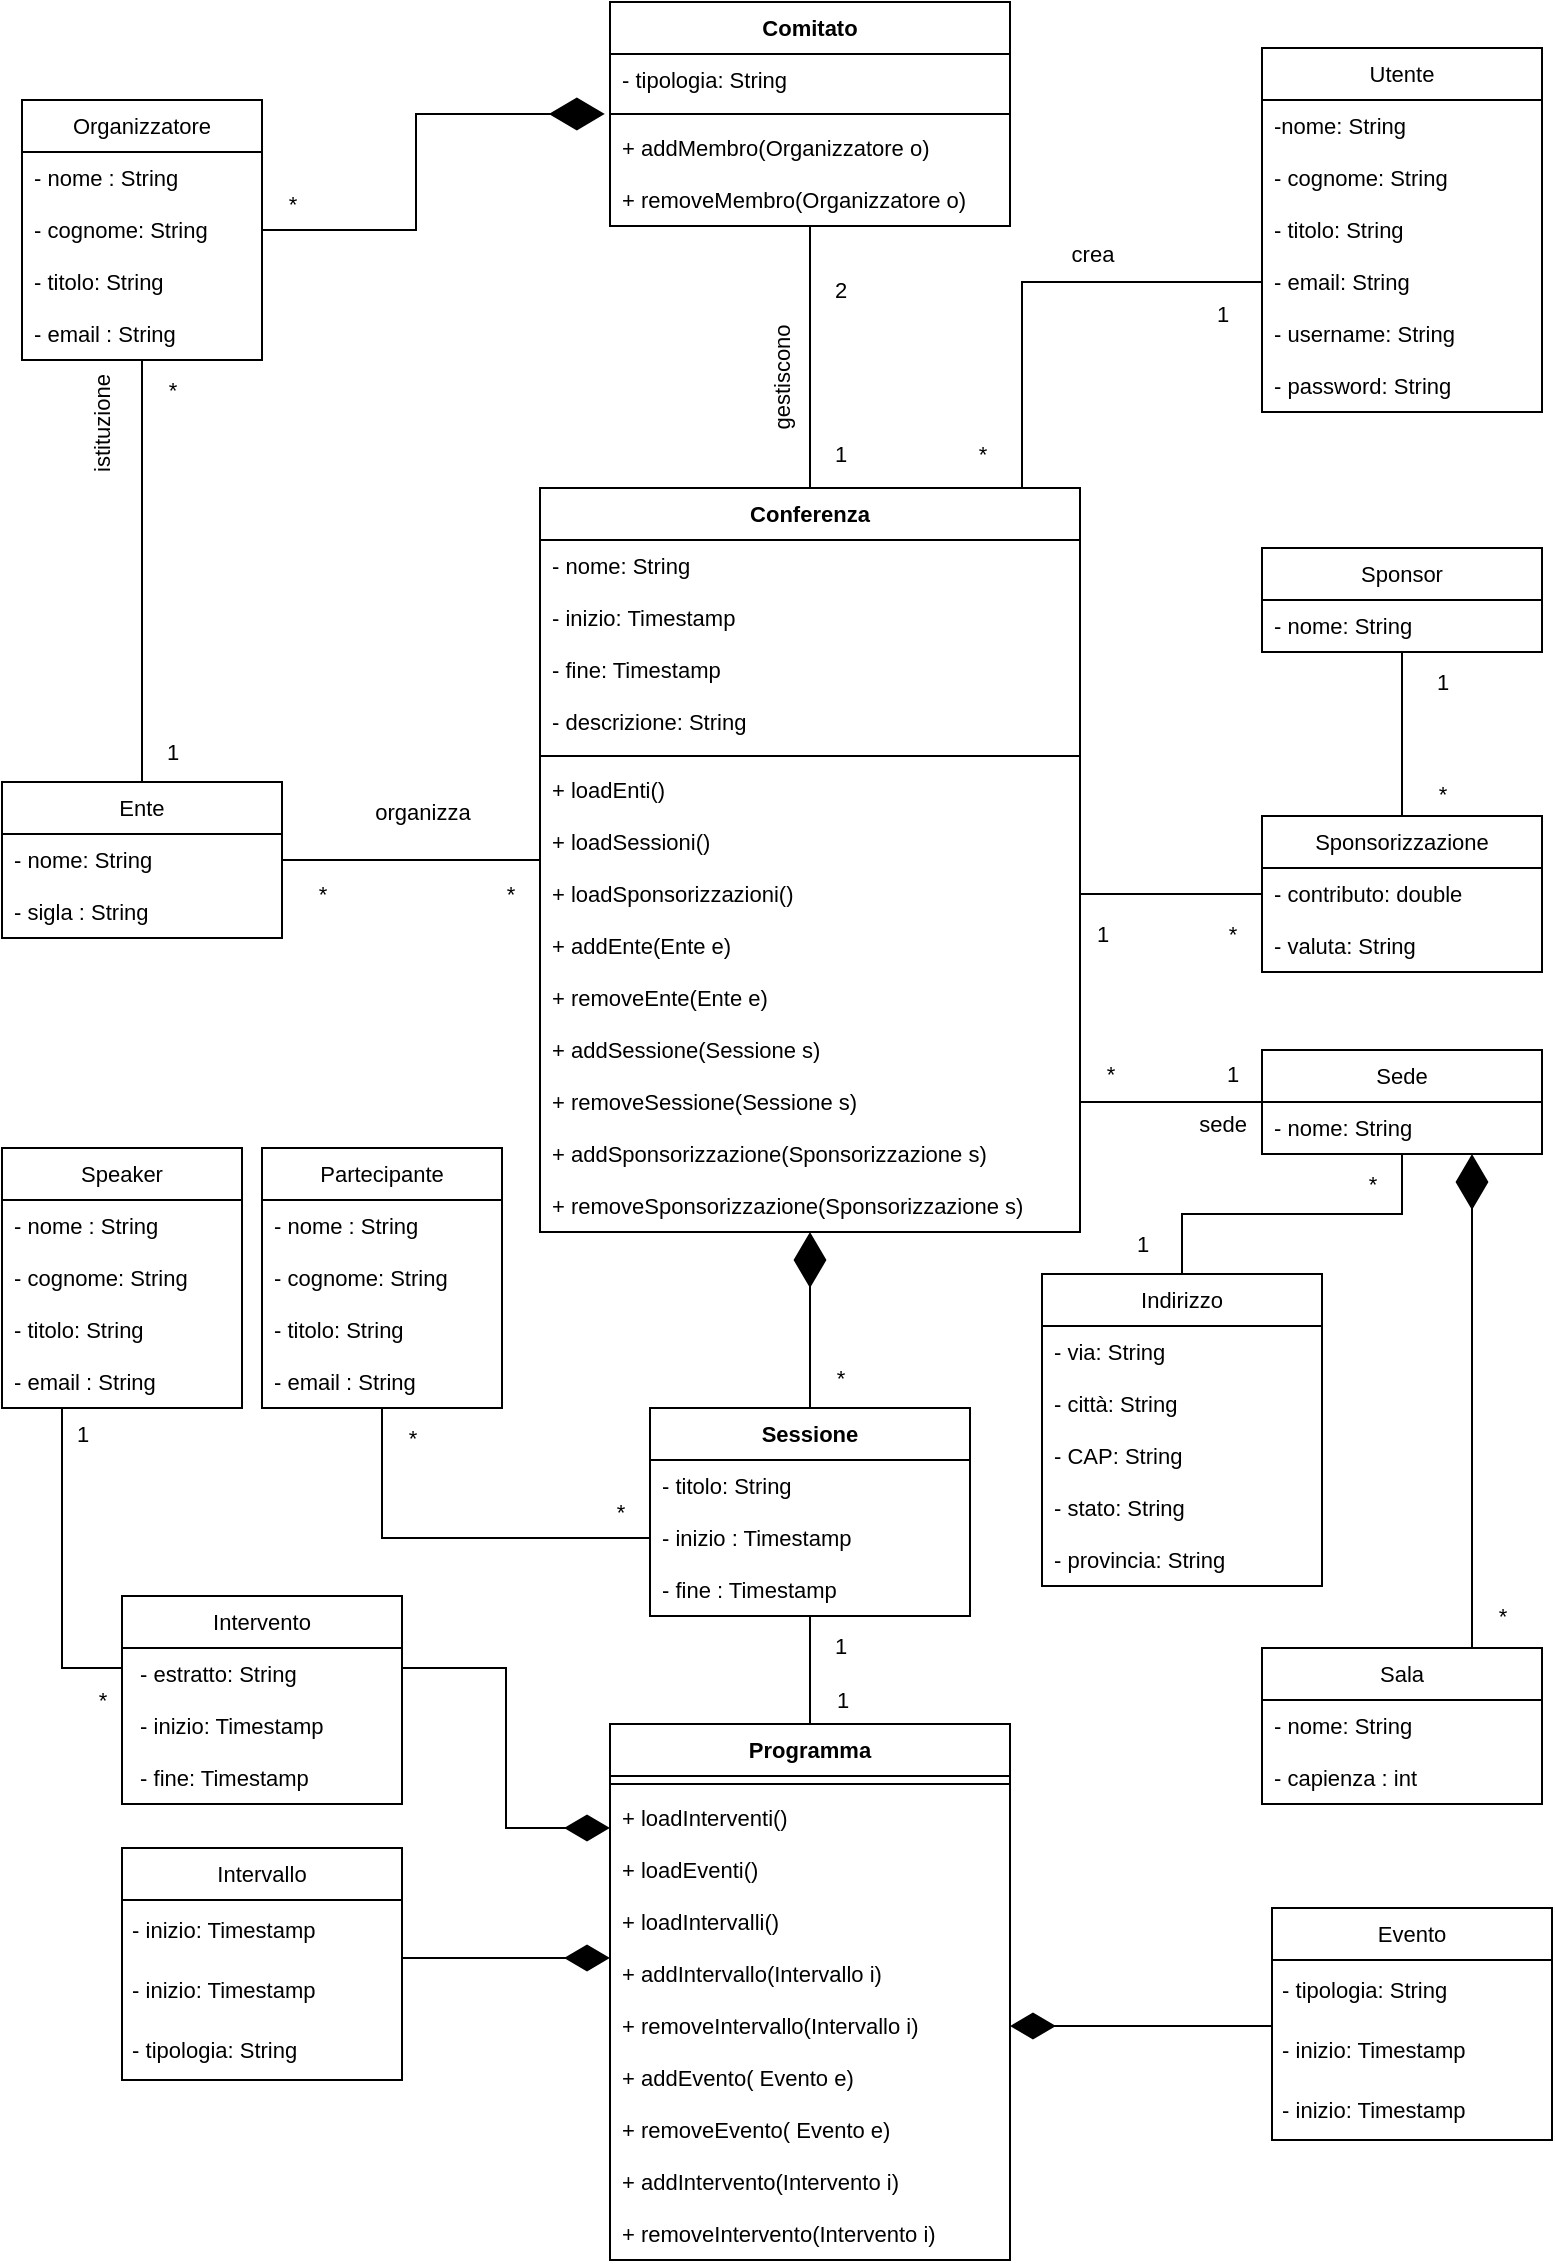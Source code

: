<mxfile version="21.3.7" type="device">
  <diagram name="Pagina-1" id="H9tFMq_xS6EXsxrFBrhq">
    <mxGraphModel dx="1434" dy="839" grid="1" gridSize="10" guides="1" tooltips="1" connect="1" arrows="1" fold="1" page="1" pageScale="1" pageWidth="827" pageHeight="1169" math="0" shadow="0">
      <root>
        <mxCell id="0" />
        <mxCell id="1" parent="0" />
        <mxCell id="WRvuOxXtSrw3vKBOLldK-36" style="edgeStyle=orthogonalEdgeStyle;rounded=0;orthogonalLoop=1;jettySize=auto;html=1;exitX=0.5;exitY=0;exitDx=0;exitDy=0;endArrow=none;endFill=0;fontSize=11;" parent="1" source="WRvuOxXtSrw3vKBOLldK-3" target="WRvuOxXtSrw3vKBOLldK-80" edge="1">
          <mxGeometry relative="1" as="geometry">
            <mxPoint x="415" y="126" as="targetPoint" />
          </mxGeometry>
        </mxCell>
        <mxCell id="WRvuOxXtSrw3vKBOLldK-3" value="Conferenza" style="swimlane;fontStyle=1;align=center;verticalAlign=top;childLayout=stackLayout;horizontal=1;startSize=26;horizontalStack=0;resizeParent=1;resizeParentMax=0;resizeLast=0;collapsible=1;marginBottom=0;whiteSpace=wrap;html=1;fontSize=11;" parent="1" vertex="1">
          <mxGeometry x="279" y="280" width="270" height="372" as="geometry" />
        </mxCell>
        <mxCell id="WRvuOxXtSrw3vKBOLldK-4" value="- nome: String" style="text;strokeColor=none;fillColor=none;align=left;verticalAlign=top;spacingLeft=4;spacingRight=4;overflow=hidden;rotatable=0;points=[[0,0.5],[1,0.5]];portConstraint=eastwest;whiteSpace=wrap;html=1;fontSize=11;" parent="WRvuOxXtSrw3vKBOLldK-3" vertex="1">
          <mxGeometry y="26" width="270" height="26" as="geometry" />
        </mxCell>
        <mxCell id="WRvuOxXtSrw3vKBOLldK-8" value="- inizio: Timestamp" style="text;strokeColor=none;fillColor=none;align=left;verticalAlign=top;spacingLeft=4;spacingRight=4;overflow=hidden;rotatable=0;points=[[0,0.5],[1,0.5]];portConstraint=eastwest;whiteSpace=wrap;html=1;fontSize=11;" parent="WRvuOxXtSrw3vKBOLldK-3" vertex="1">
          <mxGeometry y="52" width="270" height="26" as="geometry" />
        </mxCell>
        <mxCell id="WRvuOxXtSrw3vKBOLldK-9" value="- fine: Timestamp" style="text;strokeColor=none;fillColor=none;align=left;verticalAlign=top;spacingLeft=4;spacingRight=4;overflow=hidden;rotatable=0;points=[[0,0.5],[1,0.5]];portConstraint=eastwest;whiteSpace=wrap;html=1;fontSize=11;" parent="WRvuOxXtSrw3vKBOLldK-3" vertex="1">
          <mxGeometry y="78" width="270" height="26" as="geometry" />
        </mxCell>
        <mxCell id="WRvuOxXtSrw3vKBOLldK-10" value="- descrizione: String" style="text;strokeColor=none;fillColor=none;align=left;verticalAlign=top;spacingLeft=4;spacingRight=4;overflow=hidden;rotatable=0;points=[[0,0.5],[1,0.5]];portConstraint=eastwest;whiteSpace=wrap;html=1;fontSize=11;" parent="WRvuOxXtSrw3vKBOLldK-3" vertex="1">
          <mxGeometry y="104" width="270" height="26" as="geometry" />
        </mxCell>
        <mxCell id="WRvuOxXtSrw3vKBOLldK-5" value="" style="line;strokeWidth=1;fillColor=none;align=left;verticalAlign=middle;spacingTop=-1;spacingLeft=3;spacingRight=3;rotatable=0;labelPosition=right;points=[];portConstraint=eastwest;strokeColor=inherit;fontSize=11;" parent="WRvuOxXtSrw3vKBOLldK-3" vertex="1">
          <mxGeometry y="130" width="270" height="8" as="geometry" />
        </mxCell>
        <mxCell id="WRvuOxXtSrw3vKBOLldK-6" value="+ loadEnti()" style="text;strokeColor=none;fillColor=none;align=left;verticalAlign=top;spacingLeft=4;spacingRight=4;overflow=hidden;rotatable=0;points=[[0,0.5],[1,0.5]];portConstraint=eastwest;whiteSpace=wrap;html=1;fontSize=11;" parent="WRvuOxXtSrw3vKBOLldK-3" vertex="1">
          <mxGeometry y="138" width="270" height="26" as="geometry" />
        </mxCell>
        <mxCell id="WRvuOxXtSrw3vKBOLldK-11" value="+ loadSessioni()" style="text;strokeColor=none;fillColor=none;align=left;verticalAlign=top;spacingLeft=4;spacingRight=4;overflow=hidden;rotatable=0;points=[[0,0.5],[1,0.5]];portConstraint=eastwest;whiteSpace=wrap;html=1;fontSize=11;" parent="WRvuOxXtSrw3vKBOLldK-3" vertex="1">
          <mxGeometry y="164" width="270" height="26" as="geometry" />
        </mxCell>
        <mxCell id="WRvuOxXtSrw3vKBOLldK-12" value="+ loadSponsorizzazioni()" style="text;strokeColor=none;fillColor=none;align=left;verticalAlign=top;spacingLeft=4;spacingRight=4;overflow=hidden;rotatable=0;points=[[0,0.5],[1,0.5]];portConstraint=eastwest;whiteSpace=wrap;html=1;fontSize=11;" parent="WRvuOxXtSrw3vKBOLldK-3" vertex="1">
          <mxGeometry y="190" width="270" height="26" as="geometry" />
        </mxCell>
        <mxCell id="WRvuOxXtSrw3vKBOLldK-13" value="+ addEnte(Ente e)" style="text;strokeColor=none;fillColor=none;align=left;verticalAlign=top;spacingLeft=4;spacingRight=4;overflow=hidden;rotatable=0;points=[[0,0.5],[1,0.5]];portConstraint=eastwest;whiteSpace=wrap;html=1;fontSize=11;" parent="WRvuOxXtSrw3vKBOLldK-3" vertex="1">
          <mxGeometry y="216" width="270" height="26" as="geometry" />
        </mxCell>
        <mxCell id="WRvuOxXtSrw3vKBOLldK-14" value="+ removeEnte(Ente e)" style="text;strokeColor=none;fillColor=none;align=left;verticalAlign=top;spacingLeft=4;spacingRight=4;overflow=hidden;rotatable=0;points=[[0,0.5],[1,0.5]];portConstraint=eastwest;whiteSpace=wrap;html=1;fontSize=11;" parent="WRvuOxXtSrw3vKBOLldK-3" vertex="1">
          <mxGeometry y="242" width="270" height="26" as="geometry" />
        </mxCell>
        <mxCell id="WRvuOxXtSrw3vKBOLldK-15" value="+ addSessione(Sessione s)" style="text;strokeColor=none;fillColor=none;align=left;verticalAlign=top;spacingLeft=4;spacingRight=4;overflow=hidden;rotatable=0;points=[[0,0.5],[1,0.5]];portConstraint=eastwest;whiteSpace=wrap;html=1;fontSize=11;" parent="WRvuOxXtSrw3vKBOLldK-3" vertex="1">
          <mxGeometry y="268" width="270" height="26" as="geometry" />
        </mxCell>
        <mxCell id="WRvuOxXtSrw3vKBOLldK-16" value="+ removeSessione(Sessione s)" style="text;strokeColor=none;fillColor=none;align=left;verticalAlign=top;spacingLeft=4;spacingRight=4;overflow=hidden;rotatable=0;points=[[0,0.5],[1,0.5]];portConstraint=eastwest;whiteSpace=wrap;html=1;fontSize=11;" parent="WRvuOxXtSrw3vKBOLldK-3" vertex="1">
          <mxGeometry y="294" width="270" height="26" as="geometry" />
        </mxCell>
        <mxCell id="WRvuOxXtSrw3vKBOLldK-17" value="+ addSponsorizzazione(Sponsorizzazione s)" style="text;strokeColor=none;fillColor=none;align=left;verticalAlign=top;spacingLeft=4;spacingRight=4;overflow=hidden;rotatable=0;points=[[0,0.5],[1,0.5]];portConstraint=eastwest;whiteSpace=wrap;html=1;fontSize=11;" parent="WRvuOxXtSrw3vKBOLldK-3" vertex="1">
          <mxGeometry y="320" width="270" height="26" as="geometry" />
        </mxCell>
        <mxCell id="WRvuOxXtSrw3vKBOLldK-18" value="+ removeSponsorizzazione(Sponsorizzazione s)" style="text;strokeColor=none;fillColor=none;align=left;verticalAlign=top;spacingLeft=4;spacingRight=4;overflow=hidden;rotatable=0;points=[[0,0.5],[1,0.5]];portConstraint=eastwest;whiteSpace=wrap;html=1;fontSize=11;" parent="WRvuOxXtSrw3vKBOLldK-3" vertex="1">
          <mxGeometry y="346" width="270" height="26" as="geometry" />
        </mxCell>
        <mxCell id="WRvuOxXtSrw3vKBOLldK-23" style="rounded=0;orthogonalLoop=1;jettySize=auto;html=1;exitX=1;exitY=0.5;exitDx=0;exitDy=0;edgeStyle=orthogonalEdgeStyle;endArrow=none;endFill=0;fontSize=11;" parent="1" source="WRvuOxXtSrw3vKBOLldK-19" target="WRvuOxXtSrw3vKBOLldK-3" edge="1">
          <mxGeometry relative="1" as="geometry" />
        </mxCell>
        <mxCell id="WRvuOxXtSrw3vKBOLldK-19" value="Ente" style="swimlane;fontStyle=0;childLayout=stackLayout;horizontal=1;startSize=26;fillColor=none;horizontalStack=0;resizeParent=1;resizeParentMax=0;resizeLast=0;collapsible=1;marginBottom=0;whiteSpace=wrap;html=1;fontSize=11;" parent="1" vertex="1">
          <mxGeometry x="10" y="427" width="140" height="78" as="geometry" />
        </mxCell>
        <mxCell id="WRvuOxXtSrw3vKBOLldK-20" value="- nome: String" style="text;strokeColor=none;fillColor=none;align=left;verticalAlign=top;spacingLeft=4;spacingRight=4;overflow=hidden;rotatable=0;points=[[0,0.5],[1,0.5]];portConstraint=eastwest;whiteSpace=wrap;html=1;fontSize=11;" parent="WRvuOxXtSrw3vKBOLldK-19" vertex="1">
          <mxGeometry y="26" width="140" height="26" as="geometry" />
        </mxCell>
        <mxCell id="WRvuOxXtSrw3vKBOLldK-21" value="- sigla : String" style="text;strokeColor=none;fillColor=none;align=left;verticalAlign=top;spacingLeft=4;spacingRight=4;overflow=hidden;rotatable=0;points=[[0,0.5],[1,0.5]];portConstraint=eastwest;whiteSpace=wrap;html=1;fontSize=11;" parent="WRvuOxXtSrw3vKBOLldK-19" vertex="1">
          <mxGeometry y="52" width="140" height="26" as="geometry" />
        </mxCell>
        <mxCell id="WRvuOxXtSrw3vKBOLldK-24" value="organizza" style="text;html=1;align=center;verticalAlign=middle;resizable=0;points=[];autosize=1;strokeColor=none;fillColor=none;fontSize=11;" parent="1" vertex="1">
          <mxGeometry x="185" y="427" width="70" height="30" as="geometry" />
        </mxCell>
        <mxCell id="WRvuOxXtSrw3vKBOLldK-25" value="&lt;font style=&quot;font-size: 11px;&quot;&gt;*&lt;/font&gt;" style="text;html=1;align=center;verticalAlign=middle;resizable=0;points=[];autosize=1;strokeColor=none;fillColor=none;fontSize=11;" parent="1" vertex="1">
          <mxGeometry x="249" y="468" width="30" height="30" as="geometry" />
        </mxCell>
        <mxCell id="WRvuOxXtSrw3vKBOLldK-26" value="&lt;font style=&quot;font-size: 11px;&quot;&gt;*&lt;/font&gt;" style="text;html=1;align=center;verticalAlign=middle;resizable=0;points=[];autosize=1;strokeColor=none;fillColor=none;fontSize=11;" parent="1" vertex="1">
          <mxGeometry x="155" y="468" width="30" height="30" as="geometry" />
        </mxCell>
        <mxCell id="WRvuOxXtSrw3vKBOLldK-32" style="edgeStyle=orthogonalEdgeStyle;rounded=0;orthogonalLoop=1;jettySize=auto;html=1;endArrow=none;endFill=0;fontSize=11;" parent="1" source="WRvuOxXtSrw3vKBOLldK-27" target="WRvuOxXtSrw3vKBOLldK-19" edge="1">
          <mxGeometry relative="1" as="geometry" />
        </mxCell>
        <mxCell id="WRvuOxXtSrw3vKBOLldK-27" value="Organizzatore" style="swimlane;fontStyle=0;childLayout=stackLayout;horizontal=1;startSize=26;fillColor=none;horizontalStack=0;resizeParent=1;resizeParentMax=0;resizeLast=0;collapsible=1;marginBottom=0;whiteSpace=wrap;html=1;fontSize=11;" parent="1" vertex="1">
          <mxGeometry x="20" y="86" width="120" height="130" as="geometry" />
        </mxCell>
        <mxCell id="WRvuOxXtSrw3vKBOLldK-28" value="- nome : String" style="text;strokeColor=none;fillColor=none;align=left;verticalAlign=top;spacingLeft=4;spacingRight=4;overflow=hidden;rotatable=0;points=[[0,0.5],[1,0.5]];portConstraint=eastwest;whiteSpace=wrap;html=1;fontSize=11;" parent="WRvuOxXtSrw3vKBOLldK-27" vertex="1">
          <mxGeometry y="26" width="120" height="26" as="geometry" />
        </mxCell>
        <mxCell id="WRvuOxXtSrw3vKBOLldK-29" value="- cognome: String" style="text;strokeColor=none;fillColor=none;align=left;verticalAlign=top;spacingLeft=4;spacingRight=4;overflow=hidden;rotatable=0;points=[[0,0.5],[1,0.5]];portConstraint=eastwest;whiteSpace=wrap;html=1;fontSize=11;" parent="WRvuOxXtSrw3vKBOLldK-27" vertex="1">
          <mxGeometry y="52" width="120" height="26" as="geometry" />
        </mxCell>
        <mxCell id="WRvuOxXtSrw3vKBOLldK-30" value="- titolo: String" style="text;strokeColor=none;fillColor=none;align=left;verticalAlign=top;spacingLeft=4;spacingRight=4;overflow=hidden;rotatable=0;points=[[0,0.5],[1,0.5]];portConstraint=eastwest;whiteSpace=wrap;html=1;fontSize=11;" parent="WRvuOxXtSrw3vKBOLldK-27" vertex="1">
          <mxGeometry y="78" width="120" height="26" as="geometry" />
        </mxCell>
        <mxCell id="WRvuOxXtSrw3vKBOLldK-31" value="- email : String" style="text;strokeColor=none;fillColor=none;align=left;verticalAlign=top;spacingLeft=4;spacingRight=4;overflow=hidden;rotatable=0;points=[[0,0.5],[1,0.5]];portConstraint=eastwest;whiteSpace=wrap;html=1;fontSize=11;" parent="WRvuOxXtSrw3vKBOLldK-27" vertex="1">
          <mxGeometry y="104" width="120" height="26" as="geometry" />
        </mxCell>
        <mxCell id="WRvuOxXtSrw3vKBOLldK-35" style="edgeStyle=orthogonalEdgeStyle;rounded=0;orthogonalLoop=1;jettySize=auto;html=1;startArrow=diamondThin;startFill=1;endArrow=none;endFill=0;sourcePerimeterSpacing=0;strokeWidth=1;endSize=12;startSize=25;fontSize=11;exitX=-0.013;exitY=-0.155;exitDx=0;exitDy=0;exitPerimeter=0;" parent="1" source="WRvuOxXtSrw3vKBOLldK-86" target="WRvuOxXtSrw3vKBOLldK-27" edge="1">
          <mxGeometry relative="1" as="geometry">
            <mxPoint x="345" y="111" as="sourcePoint" />
          </mxGeometry>
        </mxCell>
        <mxCell id="WRvuOxXtSrw3vKBOLldK-37" value="gestiscono" style="text;html=1;align=center;verticalAlign=middle;resizable=0;points=[];autosize=1;strokeColor=none;fillColor=none;horizontal=0;fontSize=11;" parent="1" vertex="1">
          <mxGeometry x="380" y="190" width="40" height="70" as="geometry" />
        </mxCell>
        <mxCell id="WRvuOxXtSrw3vKBOLldK-38" value="istituzione" style="text;html=1;align=center;verticalAlign=middle;resizable=0;points=[];autosize=1;strokeColor=none;fillColor=none;horizontal=0;fontSize=11;" parent="1" vertex="1">
          <mxGeometry x="40" y="218" width="40" height="60" as="geometry" />
        </mxCell>
        <mxCell id="WRvuOxXtSrw3vKBOLldK-50" style="edgeStyle=orthogonalEdgeStyle;rounded=0;orthogonalLoop=1;jettySize=auto;html=1;exitX=0.5;exitY=0;exitDx=0;exitDy=0;endArrow=none;endFill=0;fontSize=11;" parent="1" source="WRvuOxXtSrw3vKBOLldK-39" target="WRvuOxXtSrw3vKBOLldK-46" edge="1">
          <mxGeometry relative="1" as="geometry" />
        </mxCell>
        <mxCell id="WRvuOxXtSrw3vKBOLldK-39" value="Sponsorizzazione" style="swimlane;fontStyle=0;childLayout=stackLayout;horizontal=1;startSize=26;fillColor=none;horizontalStack=0;resizeParent=1;resizeParentMax=0;resizeLast=0;collapsible=1;marginBottom=0;whiteSpace=wrap;html=1;fontSize=11;" parent="1" vertex="1">
          <mxGeometry x="640" y="444" width="140" height="78" as="geometry" />
        </mxCell>
        <mxCell id="WRvuOxXtSrw3vKBOLldK-40" value="- contributo: double" style="text;strokeColor=none;fillColor=none;align=left;verticalAlign=top;spacingLeft=4;spacingRight=4;overflow=hidden;rotatable=0;points=[[0,0.5],[1,0.5]];portConstraint=eastwest;whiteSpace=wrap;html=1;fontSize=11;" parent="WRvuOxXtSrw3vKBOLldK-39" vertex="1">
          <mxGeometry y="26" width="140" height="26" as="geometry" />
        </mxCell>
        <mxCell id="WRvuOxXtSrw3vKBOLldK-41" value="- valuta: String" style="text;strokeColor=none;fillColor=none;align=left;verticalAlign=top;spacingLeft=4;spacingRight=4;overflow=hidden;rotatable=0;points=[[0,0.5],[1,0.5]];portConstraint=eastwest;whiteSpace=wrap;html=1;fontSize=11;" parent="WRvuOxXtSrw3vKBOLldK-39" vertex="1">
          <mxGeometry y="52" width="140" height="26" as="geometry" />
        </mxCell>
        <mxCell id="WRvuOxXtSrw3vKBOLldK-43" style="edgeStyle=orthogonalEdgeStyle;rounded=0;orthogonalLoop=1;jettySize=auto;html=1;exitX=1;exitY=0.5;exitDx=0;exitDy=0;endArrow=none;endFill=0;fontSize=11;" parent="1" source="WRvuOxXtSrw3vKBOLldK-12" target="WRvuOxXtSrw3vKBOLldK-39" edge="1">
          <mxGeometry relative="1" as="geometry" />
        </mxCell>
        <mxCell id="WRvuOxXtSrw3vKBOLldK-44" value="1" style="text;html=1;align=center;verticalAlign=middle;resizable=0;points=[];autosize=1;strokeColor=none;fillColor=none;fontSize=11;" parent="1" vertex="1">
          <mxGeometry x="545" y="488" width="30" height="30" as="geometry" />
        </mxCell>
        <mxCell id="WRvuOxXtSrw3vKBOLldK-45" value="*" style="text;html=1;align=center;verticalAlign=middle;resizable=0;points=[];autosize=1;strokeColor=none;fillColor=none;fontSize=11;" parent="1" vertex="1">
          <mxGeometry x="610" y="488" width="30" height="30" as="geometry" />
        </mxCell>
        <mxCell id="WRvuOxXtSrw3vKBOLldK-46" value="Sponsor" style="swimlane;fontStyle=0;childLayout=stackLayout;horizontal=1;startSize=26;fillColor=none;horizontalStack=0;resizeParent=1;resizeParentMax=0;resizeLast=0;collapsible=1;marginBottom=0;whiteSpace=wrap;html=1;fontSize=11;" parent="1" vertex="1">
          <mxGeometry x="640" y="310" width="140" height="52" as="geometry" />
        </mxCell>
        <mxCell id="WRvuOxXtSrw3vKBOLldK-47" value="- nome: String" style="text;strokeColor=none;fillColor=none;align=left;verticalAlign=top;spacingLeft=4;spacingRight=4;overflow=hidden;rotatable=0;points=[[0,0.5],[1,0.5]];portConstraint=eastwest;whiteSpace=wrap;html=1;fontSize=11;" parent="WRvuOxXtSrw3vKBOLldK-46" vertex="1">
          <mxGeometry y="26" width="140" height="26" as="geometry" />
        </mxCell>
        <mxCell id="WRvuOxXtSrw3vKBOLldK-51" value="Utente" style="swimlane;fontStyle=0;childLayout=stackLayout;horizontal=1;startSize=26;fillColor=none;horizontalStack=0;resizeParent=1;resizeParentMax=0;resizeLast=0;collapsible=1;marginBottom=0;whiteSpace=wrap;html=1;fontSize=11;" parent="1" vertex="1">
          <mxGeometry x="640" y="60" width="140" height="182" as="geometry" />
        </mxCell>
        <mxCell id="WRvuOxXtSrw3vKBOLldK-52" value="-nome: String" style="text;strokeColor=none;fillColor=none;align=left;verticalAlign=top;spacingLeft=4;spacingRight=4;overflow=hidden;rotatable=0;points=[[0,0.5],[1,0.5]];portConstraint=eastwest;whiteSpace=wrap;html=1;fontSize=11;" parent="WRvuOxXtSrw3vKBOLldK-51" vertex="1">
          <mxGeometry y="26" width="140" height="26" as="geometry" />
        </mxCell>
        <mxCell id="WRvuOxXtSrw3vKBOLldK-53" value="- cognome: String" style="text;strokeColor=none;fillColor=none;align=left;verticalAlign=top;spacingLeft=4;spacingRight=4;overflow=hidden;rotatable=0;points=[[0,0.5],[1,0.5]];portConstraint=eastwest;whiteSpace=wrap;html=1;fontSize=11;" parent="WRvuOxXtSrw3vKBOLldK-51" vertex="1">
          <mxGeometry y="52" width="140" height="26" as="geometry" />
        </mxCell>
        <mxCell id="WRvuOxXtSrw3vKBOLldK-54" value="- titolo: String" style="text;strokeColor=none;fillColor=none;align=left;verticalAlign=top;spacingLeft=4;spacingRight=4;overflow=hidden;rotatable=0;points=[[0,0.5],[1,0.5]];portConstraint=eastwest;whiteSpace=wrap;html=1;fontSize=11;" parent="WRvuOxXtSrw3vKBOLldK-51" vertex="1">
          <mxGeometry y="78" width="140" height="26" as="geometry" />
        </mxCell>
        <mxCell id="WRvuOxXtSrw3vKBOLldK-55" value="- email: String" style="text;strokeColor=none;fillColor=none;align=left;verticalAlign=top;spacingLeft=4;spacingRight=4;overflow=hidden;rotatable=0;points=[[0,0.5],[1,0.5]];portConstraint=eastwest;whiteSpace=wrap;html=1;fontSize=11;" parent="WRvuOxXtSrw3vKBOLldK-51" vertex="1">
          <mxGeometry y="104" width="140" height="26" as="geometry" />
        </mxCell>
        <mxCell id="WRvuOxXtSrw3vKBOLldK-56" value="- username: String" style="text;strokeColor=none;fillColor=none;align=left;verticalAlign=top;spacingLeft=4;spacingRight=4;overflow=hidden;rotatable=0;points=[[0,0.5],[1,0.5]];portConstraint=eastwest;whiteSpace=wrap;html=1;fontSize=11;" parent="WRvuOxXtSrw3vKBOLldK-51" vertex="1">
          <mxGeometry y="130" width="140" height="26" as="geometry" />
        </mxCell>
        <mxCell id="WRvuOxXtSrw3vKBOLldK-57" value="- password: String" style="text;strokeColor=none;fillColor=none;align=left;verticalAlign=top;spacingLeft=4;spacingRight=4;overflow=hidden;rotatable=0;points=[[0,0.5],[1,0.5]];portConstraint=eastwest;whiteSpace=wrap;html=1;fontSize=11;" parent="WRvuOxXtSrw3vKBOLldK-51" vertex="1">
          <mxGeometry y="156" width="140" height="26" as="geometry" />
        </mxCell>
        <mxCell id="WRvuOxXtSrw3vKBOLldK-60" style="edgeStyle=orthogonalEdgeStyle;rounded=0;orthogonalLoop=1;jettySize=auto;html=1;endArrow=none;endFill=0;fontSize=11;exitX=0;exitY=0.5;exitDx=0;exitDy=0;" parent="1" source="WRvuOxXtSrw3vKBOLldK-55" target="WRvuOxXtSrw3vKBOLldK-3" edge="1">
          <mxGeometry relative="1" as="geometry">
            <Array as="points">
              <mxPoint x="520" y="177" />
            </Array>
          </mxGeometry>
        </mxCell>
        <mxCell id="WRvuOxXtSrw3vKBOLldK-61" value="crea" style="text;html=1;align=center;verticalAlign=middle;resizable=0;points=[];autosize=1;strokeColor=none;fillColor=none;fontSize=11;" parent="1" vertex="1">
          <mxGeometry x="535" y="148" width="40" height="30" as="geometry" />
        </mxCell>
        <mxCell id="WRvuOxXtSrw3vKBOLldK-62" value="1" style="text;html=1;align=center;verticalAlign=middle;resizable=0;points=[];autosize=1;strokeColor=none;fillColor=none;fontSize=11;" parent="1" vertex="1">
          <mxGeometry x="414" y="248" width="30" height="30" as="geometry" />
        </mxCell>
        <mxCell id="WRvuOxXtSrw3vKBOLldK-63" value="2" style="text;html=1;align=center;verticalAlign=middle;resizable=0;points=[];autosize=1;strokeColor=none;fillColor=none;fontSize=11;" parent="1" vertex="1">
          <mxGeometry x="414" y="166" width="30" height="30" as="geometry" />
        </mxCell>
        <mxCell id="WRvuOxXtSrw3vKBOLldK-64" value="*" style="text;html=1;align=center;verticalAlign=middle;resizable=0;points=[];autosize=1;strokeColor=none;fillColor=none;fontSize=11;" parent="1" vertex="1">
          <mxGeometry x="715" y="418" width="30" height="30" as="geometry" />
        </mxCell>
        <mxCell id="WRvuOxXtSrw3vKBOLldK-65" value="1" style="text;html=1;align=center;verticalAlign=middle;resizable=0;points=[];autosize=1;strokeColor=none;fillColor=none;fontSize=11;" parent="1" vertex="1">
          <mxGeometry x="715" y="362" width="30" height="30" as="geometry" />
        </mxCell>
        <mxCell id="WRvuOxXtSrw3vKBOLldK-73" style="edgeStyle=orthogonalEdgeStyle;rounded=0;orthogonalLoop=1;jettySize=auto;html=1;exitX=0.5;exitY=0;exitDx=0;exitDy=0;endArrow=diamondThin;endFill=1;endSize=25;fontSize=11;" parent="1" source="WRvuOxXtSrw3vKBOLldK-66" target="WRvuOxXtSrw3vKBOLldK-3" edge="1">
          <mxGeometry relative="1" as="geometry" />
        </mxCell>
        <mxCell id="WRvuOxXtSrw3vKBOLldK-66" value="Sessione" style="swimlane;fontStyle=1;align=center;verticalAlign=top;childLayout=stackLayout;horizontal=1;startSize=26;horizontalStack=0;resizeParent=1;resizeParentMax=0;resizeLast=0;collapsible=1;marginBottom=0;whiteSpace=wrap;html=1;fontSize=11;" parent="1" vertex="1">
          <mxGeometry x="334" y="740" width="160" height="104" as="geometry" />
        </mxCell>
        <mxCell id="WRvuOxXtSrw3vKBOLldK-67" value="- titolo: String" style="text;strokeColor=none;fillColor=none;align=left;verticalAlign=top;spacingLeft=4;spacingRight=4;overflow=hidden;rotatable=0;points=[[0,0.5],[1,0.5]];portConstraint=eastwest;whiteSpace=wrap;html=1;fontSize=11;" parent="WRvuOxXtSrw3vKBOLldK-66" vertex="1">
          <mxGeometry y="26" width="160" height="26" as="geometry" />
        </mxCell>
        <mxCell id="WRvuOxXtSrw3vKBOLldK-70" value="- inizio : Timestamp" style="text;strokeColor=none;fillColor=none;align=left;verticalAlign=top;spacingLeft=4;spacingRight=4;overflow=hidden;rotatable=0;points=[[0,0.5],[1,0.5]];portConstraint=eastwest;whiteSpace=wrap;html=1;fontSize=11;" parent="WRvuOxXtSrw3vKBOLldK-66" vertex="1">
          <mxGeometry y="52" width="160" height="26" as="geometry" />
        </mxCell>
        <mxCell id="WRvuOxXtSrw3vKBOLldK-71" value="- fine : Timestamp" style="text;strokeColor=none;fillColor=none;align=left;verticalAlign=top;spacingLeft=4;spacingRight=4;overflow=hidden;rotatable=0;points=[[0,0.5],[1,0.5]];portConstraint=eastwest;whiteSpace=wrap;html=1;fontSize=11;" parent="WRvuOxXtSrw3vKBOLldK-66" vertex="1">
          <mxGeometry y="78" width="160" height="26" as="geometry" />
        </mxCell>
        <mxCell id="WRvuOxXtSrw3vKBOLldK-74" value="*" style="text;html=1;align=center;verticalAlign=middle;resizable=0;points=[];autosize=1;strokeColor=none;fillColor=none;fontSize=11;" parent="1" vertex="1">
          <mxGeometry x="414" y="710" width="30" height="30" as="geometry" />
        </mxCell>
        <mxCell id="WRvuOxXtSrw3vKBOLldK-75" value="*" style="text;html=1;align=center;verticalAlign=middle;resizable=0;points=[];autosize=1;strokeColor=none;fillColor=none;fontSize=11;" parent="1" vertex="1">
          <mxGeometry x="485" y="248" width="30" height="30" as="geometry" />
        </mxCell>
        <mxCell id="WRvuOxXtSrw3vKBOLldK-76" value="1" style="text;html=1;align=center;verticalAlign=middle;resizable=0;points=[];autosize=1;strokeColor=none;fillColor=none;fontSize=11;" parent="1" vertex="1">
          <mxGeometry x="605" y="178" width="30" height="30" as="geometry" />
        </mxCell>
        <mxCell id="WRvuOxXtSrw3vKBOLldK-77" value="*" style="text;html=1;align=center;verticalAlign=middle;resizable=0;points=[];autosize=1;strokeColor=none;fillColor=none;fontSize=11;" parent="1" vertex="1">
          <mxGeometry x="80" y="216" width="30" height="30" as="geometry" />
        </mxCell>
        <mxCell id="WRvuOxXtSrw3vKBOLldK-78" value="1" style="text;html=1;align=center;verticalAlign=middle;resizable=0;points=[];autosize=1;strokeColor=none;fillColor=none;fontSize=11;" parent="1" vertex="1">
          <mxGeometry x="80" y="397" width="30" height="30" as="geometry" />
        </mxCell>
        <mxCell id="WRvuOxXtSrw3vKBOLldK-79" value="*" style="text;html=1;align=center;verticalAlign=middle;resizable=0;points=[];autosize=1;strokeColor=none;fillColor=none;fontSize=11;" parent="1" vertex="1">
          <mxGeometry x="140" y="123" width="30" height="30" as="geometry" />
        </mxCell>
        <mxCell id="WRvuOxXtSrw3vKBOLldK-80" value="Comitato" style="swimlane;fontStyle=1;align=center;verticalAlign=top;childLayout=stackLayout;horizontal=1;startSize=26;horizontalStack=0;resizeParent=1;resizeParentMax=0;resizeLast=0;collapsible=1;marginBottom=0;whiteSpace=wrap;html=1;fontSize=11;" parent="1" vertex="1">
          <mxGeometry x="314" y="37" width="200" height="112" as="geometry" />
        </mxCell>
        <mxCell id="WRvuOxXtSrw3vKBOLldK-81" value="- tipologia: String" style="text;strokeColor=none;fillColor=none;align=left;verticalAlign=top;spacingLeft=4;spacingRight=4;overflow=hidden;rotatable=0;points=[[0,0.5],[1,0.5]];portConstraint=eastwest;whiteSpace=wrap;html=1;fontSize=11;" parent="WRvuOxXtSrw3vKBOLldK-80" vertex="1">
          <mxGeometry y="26" width="200" height="26" as="geometry" />
        </mxCell>
        <mxCell id="WRvuOxXtSrw3vKBOLldK-82" value="" style="line;strokeWidth=1;fillColor=none;align=left;verticalAlign=middle;spacingTop=-1;spacingLeft=3;spacingRight=3;rotatable=0;labelPosition=right;points=[];portConstraint=eastwest;strokeColor=inherit;fontSize=11;" parent="WRvuOxXtSrw3vKBOLldK-80" vertex="1">
          <mxGeometry y="52" width="200" height="8" as="geometry" />
        </mxCell>
        <mxCell id="WRvuOxXtSrw3vKBOLldK-86" value="+ addMembro(Organizzatore o)" style="text;strokeColor=none;fillColor=none;align=left;verticalAlign=top;spacingLeft=4;spacingRight=4;overflow=hidden;rotatable=0;points=[[0,0.5],[1,0.5]];portConstraint=eastwest;whiteSpace=wrap;html=1;fontSize=11;" parent="WRvuOxXtSrw3vKBOLldK-80" vertex="1">
          <mxGeometry y="60" width="200" height="26" as="geometry" />
        </mxCell>
        <mxCell id="WRvuOxXtSrw3vKBOLldK-83" value="+ removeMembro(Organizzatore o)" style="text;strokeColor=none;fillColor=none;align=left;verticalAlign=top;spacingLeft=4;spacingRight=4;overflow=hidden;rotatable=0;points=[[0,0.5],[1,0.5]];portConstraint=eastwest;whiteSpace=wrap;html=1;fontSize=11;" parent="WRvuOxXtSrw3vKBOLldK-80" vertex="1">
          <mxGeometry y="86" width="200" height="26" as="geometry" />
        </mxCell>
        <mxCell id="WRvuOxXtSrw3vKBOLldK-91" value="Sede" style="swimlane;fontStyle=0;childLayout=stackLayout;horizontal=1;startSize=26;fillColor=none;horizontalStack=0;resizeParent=1;resizeParentMax=0;resizeLast=0;collapsible=1;marginBottom=0;whiteSpace=wrap;html=1;fontFamily=Helvetica;fontSize=11;fontColor=default;" parent="1" vertex="1">
          <mxGeometry x="640" y="561" width="140" height="52" as="geometry" />
        </mxCell>
        <mxCell id="WRvuOxXtSrw3vKBOLldK-92" value="- nome: String" style="text;strokeColor=none;fillColor=none;align=left;verticalAlign=top;spacingLeft=4;spacingRight=4;overflow=hidden;rotatable=0;points=[[0,0.5],[1,0.5]];portConstraint=eastwest;whiteSpace=wrap;html=1;fontSize=11;fontFamily=Helvetica;fontColor=default;" parent="WRvuOxXtSrw3vKBOLldK-91" vertex="1">
          <mxGeometry y="26" width="140" height="26" as="geometry" />
        </mxCell>
        <mxCell id="WRvuOxXtSrw3vKBOLldK-94" style="edgeStyle=orthogonalEdgeStyle;rounded=0;orthogonalLoop=1;jettySize=auto;html=1;exitX=1;exitY=0.5;exitDx=0;exitDy=0;endArrow=none;endFill=0;fontSize=11;" parent="1" source="WRvuOxXtSrw3vKBOLldK-16" target="WRvuOxXtSrw3vKBOLldK-91" edge="1">
          <mxGeometry relative="1" as="geometry" />
        </mxCell>
        <mxCell id="WRvuOxXtSrw3vKBOLldK-103" style="edgeStyle=orthogonalEdgeStyle;rounded=0;orthogonalLoop=1;jettySize=auto;html=1;exitX=0.5;exitY=0;exitDx=0;exitDy=0;endArrow=none;endFill=0;fontSize=11;" parent="1" source="WRvuOxXtSrw3vKBOLldK-99" target="WRvuOxXtSrw3vKBOLldK-91" edge="1">
          <mxGeometry relative="1" as="geometry" />
        </mxCell>
        <mxCell id="WRvuOxXtSrw3vKBOLldK-99" value="Indirizzo" style="swimlane;fontStyle=0;childLayout=stackLayout;horizontal=1;startSize=26;fillColor=none;horizontalStack=0;resizeParent=1;resizeParentMax=0;resizeLast=0;collapsible=1;marginBottom=0;whiteSpace=wrap;html=1;fontSize=11;" parent="1" vertex="1">
          <mxGeometry x="530" y="673" width="140" height="156" as="geometry" />
        </mxCell>
        <mxCell id="WRvuOxXtSrw3vKBOLldK-100" value="- via: String" style="text;strokeColor=none;fillColor=none;align=left;verticalAlign=top;spacingLeft=4;spacingRight=4;overflow=hidden;rotatable=0;points=[[0,0.5],[1,0.5]];portConstraint=eastwest;whiteSpace=wrap;html=1;fontSize=11;" parent="WRvuOxXtSrw3vKBOLldK-99" vertex="1">
          <mxGeometry y="26" width="140" height="26" as="geometry" />
        </mxCell>
        <mxCell id="WRvuOxXtSrw3vKBOLldK-101" value="- città: String" style="text;strokeColor=none;fillColor=none;align=left;verticalAlign=top;spacingLeft=4;spacingRight=4;overflow=hidden;rotatable=0;points=[[0,0.5],[1,0.5]];portConstraint=eastwest;whiteSpace=wrap;html=1;fontSize=11;" parent="WRvuOxXtSrw3vKBOLldK-99" vertex="1">
          <mxGeometry y="52" width="140" height="26" as="geometry" />
        </mxCell>
        <mxCell id="WRvuOxXtSrw3vKBOLldK-102" value="- CAP: String" style="text;strokeColor=none;fillColor=none;align=left;verticalAlign=top;spacingLeft=4;spacingRight=4;overflow=hidden;rotatable=0;points=[[0,0.5],[1,0.5]];portConstraint=eastwest;whiteSpace=wrap;html=1;fontSize=11;" parent="WRvuOxXtSrw3vKBOLldK-99" vertex="1">
          <mxGeometry y="78" width="140" height="26" as="geometry" />
        </mxCell>
        <mxCell id="WRvuOxXtSrw3vKBOLldK-104" value="- stato: String" style="text;strokeColor=none;fillColor=none;align=left;verticalAlign=top;spacingLeft=4;spacingRight=4;overflow=hidden;rotatable=0;points=[[0,0.5],[1,0.5]];portConstraint=eastwest;whiteSpace=wrap;html=1;fontSize=11;" parent="WRvuOxXtSrw3vKBOLldK-99" vertex="1">
          <mxGeometry y="104" width="140" height="26" as="geometry" />
        </mxCell>
        <mxCell id="WRvuOxXtSrw3vKBOLldK-105" value="- provincia: String" style="text;strokeColor=none;fillColor=none;align=left;verticalAlign=top;spacingLeft=4;spacingRight=4;overflow=hidden;rotatable=0;points=[[0,0.5],[1,0.5]];portConstraint=eastwest;whiteSpace=wrap;html=1;fontSize=11;" parent="WRvuOxXtSrw3vKBOLldK-99" vertex="1">
          <mxGeometry y="130" width="140" height="26" as="geometry" />
        </mxCell>
        <mxCell id="WRvuOxXtSrw3vKBOLldK-106" value="*" style="text;html=1;align=center;verticalAlign=middle;resizable=0;points=[];autosize=1;strokeColor=none;fillColor=none;fontSize=11;" parent="1" vertex="1">
          <mxGeometry x="549" y="558" width="30" height="30" as="geometry" />
        </mxCell>
        <mxCell id="WRvuOxXtSrw3vKBOLldK-107" value="1" style="text;html=1;align=center;verticalAlign=middle;resizable=0;points=[];autosize=1;strokeColor=none;fillColor=none;fontSize=11;" parent="1" vertex="1">
          <mxGeometry x="610" y="558" width="30" height="30" as="geometry" />
        </mxCell>
        <mxCell id="WRvuOxXtSrw3vKBOLldK-112" style="edgeStyle=orthogonalEdgeStyle;rounded=0;orthogonalLoop=1;jettySize=auto;html=1;exitX=0.75;exitY=0;exitDx=0;exitDy=0;endArrow=diamondThin;endFill=1;endSize=25;fontSize=11;" parent="1" source="WRvuOxXtSrw3vKBOLldK-108" target="WRvuOxXtSrw3vKBOLldK-91" edge="1">
          <mxGeometry relative="1" as="geometry">
            <Array as="points">
              <mxPoint x="745" y="670" />
              <mxPoint x="745" y="670" />
            </Array>
          </mxGeometry>
        </mxCell>
        <mxCell id="WRvuOxXtSrw3vKBOLldK-108" value="Sala" style="swimlane;fontStyle=0;childLayout=stackLayout;horizontal=1;startSize=26;fillColor=none;horizontalStack=0;resizeParent=1;resizeParentMax=0;resizeLast=0;collapsible=1;marginBottom=0;whiteSpace=wrap;html=1;fontSize=11;" parent="1" vertex="1">
          <mxGeometry x="640" y="860" width="140" height="78" as="geometry" />
        </mxCell>
        <mxCell id="WRvuOxXtSrw3vKBOLldK-109" value="- nome: String" style="text;strokeColor=none;fillColor=none;align=left;verticalAlign=top;spacingLeft=4;spacingRight=4;overflow=hidden;rotatable=0;points=[[0,0.5],[1,0.5]];portConstraint=eastwest;whiteSpace=wrap;html=1;fontSize=11;" parent="WRvuOxXtSrw3vKBOLldK-108" vertex="1">
          <mxGeometry y="26" width="140" height="26" as="geometry" />
        </mxCell>
        <mxCell id="WRvuOxXtSrw3vKBOLldK-110" value="- capienza : int" style="text;strokeColor=none;fillColor=none;align=left;verticalAlign=top;spacingLeft=4;spacingRight=4;overflow=hidden;rotatable=0;points=[[0,0.5],[1,0.5]];portConstraint=eastwest;whiteSpace=wrap;html=1;fontSize=11;" parent="WRvuOxXtSrw3vKBOLldK-108" vertex="1">
          <mxGeometry y="52" width="140" height="26" as="geometry" />
        </mxCell>
        <mxCell id="WRvuOxXtSrw3vKBOLldK-113" value="sede" style="text;html=1;align=center;verticalAlign=middle;resizable=0;points=[];autosize=1;strokeColor=none;fillColor=none;fontSize=11;" parent="1" vertex="1">
          <mxGeometry x="595" y="583" width="50" height="30" as="geometry" />
        </mxCell>
        <mxCell id="WRvuOxXtSrw3vKBOLldK-114" value="*" style="text;html=1;align=center;verticalAlign=middle;resizable=0;points=[];autosize=1;strokeColor=none;fillColor=none;fontSize=11;" parent="1" vertex="1">
          <mxGeometry x="745" y="829" width="30" height="30" as="geometry" />
        </mxCell>
        <mxCell id="WRvuOxXtSrw3vKBOLldK-127" style="edgeStyle=orthogonalEdgeStyle;rounded=0;orthogonalLoop=1;jettySize=auto;html=1;exitX=0.5;exitY=0;exitDx=0;exitDy=0;endArrow=none;endFill=0;fontSize=11;" parent="1" source="WRvuOxXtSrw3vKBOLldK-115" target="WRvuOxXtSrw3vKBOLldK-66" edge="1">
          <mxGeometry relative="1" as="geometry" />
        </mxCell>
        <mxCell id="WRvuOxXtSrw3vKBOLldK-115" value="Programma" style="swimlane;fontStyle=1;align=center;verticalAlign=top;childLayout=stackLayout;horizontal=1;startSize=26;horizontalStack=0;resizeParent=1;resizeParentMax=0;resizeLast=0;collapsible=1;marginBottom=0;whiteSpace=wrap;html=1;fontSize=11;" parent="1" vertex="1">
          <mxGeometry x="314" y="898" width="200" height="268" as="geometry" />
        </mxCell>
        <mxCell id="WRvuOxXtSrw3vKBOLldK-117" value="" style="line;strokeWidth=1;fillColor=none;align=left;verticalAlign=middle;spacingTop=-1;spacingLeft=3;spacingRight=3;rotatable=0;labelPosition=right;points=[];portConstraint=eastwest;strokeColor=inherit;fontSize=11;" parent="WRvuOxXtSrw3vKBOLldK-115" vertex="1">
          <mxGeometry y="26" width="200" height="8" as="geometry" />
        </mxCell>
        <mxCell id="WRvuOxXtSrw3vKBOLldK-119" value="+ loadInterventi()" style="text;strokeColor=none;fillColor=none;align=left;verticalAlign=top;spacingLeft=4;spacingRight=4;overflow=hidden;rotatable=0;points=[[0,0.5],[1,0.5]];portConstraint=eastwest;whiteSpace=wrap;html=1;fontSize=11;" parent="WRvuOxXtSrw3vKBOLldK-115" vertex="1">
          <mxGeometry y="34" width="200" height="26" as="geometry" />
        </mxCell>
        <mxCell id="WRvuOxXtSrw3vKBOLldK-120" value="+ loadEventi()" style="text;strokeColor=none;fillColor=none;align=left;verticalAlign=top;spacingLeft=4;spacingRight=4;overflow=hidden;rotatable=0;points=[[0,0.5],[1,0.5]];portConstraint=eastwest;whiteSpace=wrap;html=1;fontSize=11;" parent="WRvuOxXtSrw3vKBOLldK-115" vertex="1">
          <mxGeometry y="60" width="200" height="26" as="geometry" />
        </mxCell>
        <mxCell id="WRvuOxXtSrw3vKBOLldK-121" value="+ loadIntervalli()" style="text;strokeColor=none;fillColor=none;align=left;verticalAlign=top;spacingLeft=4;spacingRight=4;overflow=hidden;rotatable=0;points=[[0,0.5],[1,0.5]];portConstraint=eastwest;whiteSpace=wrap;html=1;fontSize=11;" parent="WRvuOxXtSrw3vKBOLldK-115" vertex="1">
          <mxGeometry y="86" width="200" height="26" as="geometry" />
        </mxCell>
        <mxCell id="WRvuOxXtSrw3vKBOLldK-122" value="+ addIntervallo(Intervallo i)" style="text;strokeColor=none;fillColor=none;align=left;verticalAlign=top;spacingLeft=4;spacingRight=4;overflow=hidden;rotatable=0;points=[[0,0.5],[1,0.5]];portConstraint=eastwest;whiteSpace=wrap;html=1;fontSize=11;" parent="WRvuOxXtSrw3vKBOLldK-115" vertex="1">
          <mxGeometry y="112" width="200" height="26" as="geometry" />
        </mxCell>
        <mxCell id="WRvuOxXtSrw3vKBOLldK-118" value="+ removeIntervallo(Intervallo i)" style="text;strokeColor=none;fillColor=none;align=left;verticalAlign=top;spacingLeft=4;spacingRight=4;overflow=hidden;rotatable=0;points=[[0,0.5],[1,0.5]];portConstraint=eastwest;whiteSpace=wrap;html=1;fontSize=11;" parent="WRvuOxXtSrw3vKBOLldK-115" vertex="1">
          <mxGeometry y="138" width="200" height="26" as="geometry" />
        </mxCell>
        <mxCell id="WRvuOxXtSrw3vKBOLldK-123" value="+ addEvento( Evento e)" style="text;strokeColor=none;fillColor=none;align=left;verticalAlign=top;spacingLeft=4;spacingRight=4;overflow=hidden;rotatable=0;points=[[0,0.5],[1,0.5]];portConstraint=eastwest;whiteSpace=wrap;html=1;fontSize=11;" parent="WRvuOxXtSrw3vKBOLldK-115" vertex="1">
          <mxGeometry y="164" width="200" height="26" as="geometry" />
        </mxCell>
        <mxCell id="WRvuOxXtSrw3vKBOLldK-124" value="+ removeEvento( Evento e)" style="text;strokeColor=none;fillColor=none;align=left;verticalAlign=top;spacingLeft=4;spacingRight=4;overflow=hidden;rotatable=0;points=[[0,0.5],[1,0.5]];portConstraint=eastwest;whiteSpace=wrap;html=1;fontSize=11;" parent="WRvuOxXtSrw3vKBOLldK-115" vertex="1">
          <mxGeometry y="190" width="200" height="26" as="geometry" />
        </mxCell>
        <mxCell id="WRvuOxXtSrw3vKBOLldK-125" value="+ addIntervento(Intervento i)" style="text;strokeColor=none;fillColor=none;align=left;verticalAlign=top;spacingLeft=4;spacingRight=4;overflow=hidden;rotatable=0;points=[[0,0.5],[1,0.5]];portConstraint=eastwest;whiteSpace=wrap;html=1;fontSize=11;" parent="WRvuOxXtSrw3vKBOLldK-115" vertex="1">
          <mxGeometry y="216" width="200" height="26" as="geometry" />
        </mxCell>
        <mxCell id="WRvuOxXtSrw3vKBOLldK-126" value="+ removeIntervento(Intervento i)" style="text;strokeColor=none;fillColor=none;align=left;verticalAlign=top;spacingLeft=4;spacingRight=4;overflow=hidden;rotatable=0;points=[[0,0.5],[1,0.5]];portConstraint=eastwest;whiteSpace=wrap;html=1;fontSize=11;" parent="WRvuOxXtSrw3vKBOLldK-115" vertex="1">
          <mxGeometry y="242" width="200" height="26" as="geometry" />
        </mxCell>
        <mxCell id="WRvuOxXtSrw3vKBOLldK-148" style="edgeStyle=orthogonalEdgeStyle;rounded=0;orthogonalLoop=1;jettySize=auto;html=1;exitX=1;exitY=0.5;exitDx=0;exitDy=0;endArrow=diamondThin;endFill=1;endSize=20;startSize=6;fontSize=11;" parent="1" source="WRvuOxXtSrw3vKBOLldK-128" target="WRvuOxXtSrw3vKBOLldK-115" edge="1">
          <mxGeometry relative="1" as="geometry">
            <Array as="points">
              <mxPoint x="262" y="870" />
              <mxPoint x="262" y="950" />
            </Array>
          </mxGeometry>
        </mxCell>
        <mxCell id="WRvuOxXtSrw3vKBOLldK-161" style="edgeStyle=orthogonalEdgeStyle;rounded=0;orthogonalLoop=1;jettySize=auto;html=1;exitX=0;exitY=0.5;exitDx=0;exitDy=0;endArrow=none;endFill=0;fontSize=11;" parent="1" source="WRvuOxXtSrw3vKBOLldK-128" target="WRvuOxXtSrw3vKBOLldK-156" edge="1">
          <mxGeometry relative="1" as="geometry">
            <Array as="points">
              <mxPoint x="40" y="870" />
            </Array>
          </mxGeometry>
        </mxCell>
        <mxCell id="WRvuOxXtSrw3vKBOLldK-128" value="Intervento" style="swimlane;fontStyle=0;childLayout=stackLayout;horizontal=1;startSize=26;fillColor=none;horizontalStack=0;resizeParent=1;resizeParentMax=0;resizeLast=0;collapsible=1;marginBottom=0;whiteSpace=wrap;html=1;fontFamily=Helvetica;fontSize=11;fontColor=default;" parent="1" vertex="1">
          <mxGeometry x="70" y="834" width="140" height="104" as="geometry" />
        </mxCell>
        <mxCell id="WRvuOxXtSrw3vKBOLldK-162" value="&amp;nbsp;- estratto: String" style="text;strokeColor=none;fillColor=none;align=left;verticalAlign=top;spacingLeft=4;spacingRight=4;overflow=hidden;rotatable=0;points=[[0,0.5],[1,0.5]];portConstraint=eastwest;whiteSpace=wrap;html=1;fontSize=11;fontFamily=Helvetica;fontColor=default;" parent="WRvuOxXtSrw3vKBOLldK-128" vertex="1">
          <mxGeometry y="26" width="140" height="26" as="geometry" />
        </mxCell>
        <mxCell id="WRvuOxXtSrw3vKBOLldK-163" value="&amp;nbsp;- inizio: Timestamp" style="text;strokeColor=none;fillColor=none;align=left;verticalAlign=top;spacingLeft=4;spacingRight=4;overflow=hidden;rotatable=0;points=[[0,0.5],[1,0.5]];portConstraint=eastwest;whiteSpace=wrap;html=1;fontSize=11;fontFamily=Helvetica;fontColor=default;" parent="WRvuOxXtSrw3vKBOLldK-128" vertex="1">
          <mxGeometry y="52" width="140" height="26" as="geometry" />
        </mxCell>
        <mxCell id="WRvuOxXtSrw3vKBOLldK-129" value="&amp;nbsp;- fine: Timestamp" style="text;strokeColor=none;fillColor=none;align=left;verticalAlign=top;spacingLeft=4;spacingRight=4;overflow=hidden;rotatable=0;points=[[0,0.5],[1,0.5]];portConstraint=eastwest;whiteSpace=wrap;html=1;fontSize=11;fontFamily=Helvetica;fontColor=default;" parent="WRvuOxXtSrw3vKBOLldK-128" vertex="1">
          <mxGeometry y="78" width="140" height="26" as="geometry" />
        </mxCell>
        <mxCell id="WRvuOxXtSrw3vKBOLldK-147" value="" style="edgeStyle=orthogonalEdgeStyle;rounded=0;orthogonalLoop=1;jettySize=auto;html=1;endArrow=diamondThin;endFill=1;endSize=20;fontSize=11;" parent="1" source="WRvuOxXtSrw3vKBOLldK-132" target="WRvuOxXtSrw3vKBOLldK-122" edge="1">
          <mxGeometry relative="1" as="geometry">
            <Array as="points">
              <mxPoint x="240" y="1015" />
              <mxPoint x="240" y="1015" />
            </Array>
          </mxGeometry>
        </mxCell>
        <mxCell id="WRvuOxXtSrw3vKBOLldK-132" value="Intervallo" style="swimlane;fontStyle=0;childLayout=stackLayout;horizontal=1;startSize=26;fillColor=none;horizontalStack=0;resizeParent=1;resizeParentMax=0;resizeLast=0;collapsible=1;marginBottom=0;whiteSpace=wrap;html=1;fontFamily=Helvetica;fontSize=11;fontColor=default;" parent="1" vertex="1">
          <mxGeometry x="70" y="960" width="140" height="116" as="geometry" />
        </mxCell>
        <mxCell id="WRvuOxXtSrw3vKBOLldK-166" value="&amp;nbsp;- inizio: Timestamp" style="text;html=1;align=left;verticalAlign=middle;resizable=0;points=[];autosize=1;strokeColor=none;fillColor=none;fontSize=11;" parent="WRvuOxXtSrw3vKBOLldK-132" vertex="1">
          <mxGeometry y="26" width="140" height="30" as="geometry" />
        </mxCell>
        <mxCell id="WRvuOxXtSrw3vKBOLldK-165" value="&amp;nbsp;- inizio: Timestamp" style="text;html=1;align=left;verticalAlign=middle;resizable=0;points=[];autosize=1;strokeColor=none;fillColor=none;fontSize=11;" parent="WRvuOxXtSrw3vKBOLldK-132" vertex="1">
          <mxGeometry y="56" width="140" height="30" as="geometry" />
        </mxCell>
        <mxCell id="WRvuOxXtSrw3vKBOLldK-164" value="&amp;nbsp;- tipologia: String" style="text;html=1;align=left;verticalAlign=middle;resizable=0;points=[];autosize=1;strokeColor=none;fillColor=none;fontSize=11;" parent="WRvuOxXtSrw3vKBOLldK-132" vertex="1">
          <mxGeometry y="86" width="140" height="30" as="geometry" />
        </mxCell>
        <mxCell id="WRvuOxXtSrw3vKBOLldK-149" style="edgeStyle=orthogonalEdgeStyle;rounded=0;orthogonalLoop=1;jettySize=auto;html=1;endArrow=diamondThin;endFill=1;endSize=20;entryX=1;entryY=0.5;entryDx=0;entryDy=0;fontSize=11;" parent="1" source="WRvuOxXtSrw3vKBOLldK-139" target="WRvuOxXtSrw3vKBOLldK-118" edge="1">
          <mxGeometry relative="1" as="geometry">
            <Array as="points">
              <mxPoint x="600" y="1049" />
              <mxPoint x="600" y="1049" />
            </Array>
          </mxGeometry>
        </mxCell>
        <mxCell id="WRvuOxXtSrw3vKBOLldK-139" value="Evento" style="swimlane;fontStyle=0;childLayout=stackLayout;horizontal=1;startSize=26;fillColor=none;horizontalStack=0;resizeParent=1;resizeParentMax=0;resizeLast=0;collapsible=1;marginBottom=0;whiteSpace=wrap;html=1;fontSize=11;" parent="1" vertex="1">
          <mxGeometry x="645" y="990" width="140" height="116" as="geometry" />
        </mxCell>
        <mxCell id="WRvuOxXtSrw3vKBOLldK-169" value="&amp;nbsp;- tipologia: String" style="text;html=1;align=left;verticalAlign=middle;resizable=0;points=[];autosize=1;strokeColor=none;fillColor=none;fontSize=11;" parent="WRvuOxXtSrw3vKBOLldK-139" vertex="1">
          <mxGeometry y="26" width="140" height="30" as="geometry" />
        </mxCell>
        <mxCell id="WRvuOxXtSrw3vKBOLldK-168" value="&amp;nbsp;- inizio: Timestamp" style="text;html=1;align=left;verticalAlign=middle;resizable=0;points=[];autosize=1;strokeColor=none;fillColor=none;fontSize=11;" parent="WRvuOxXtSrw3vKBOLldK-139" vertex="1">
          <mxGeometry y="56" width="140" height="30" as="geometry" />
        </mxCell>
        <mxCell id="WRvuOxXtSrw3vKBOLldK-167" value="&amp;nbsp;- inizio: Timestamp" style="text;html=1;align=left;verticalAlign=middle;resizable=0;points=[];autosize=1;strokeColor=none;fillColor=none;fontSize=11;" parent="WRvuOxXtSrw3vKBOLldK-139" vertex="1">
          <mxGeometry y="86" width="140" height="30" as="geometry" />
        </mxCell>
        <mxCell id="WRvuOxXtSrw3vKBOLldK-155" style="edgeStyle=orthogonalEdgeStyle;rounded=0;orthogonalLoop=1;jettySize=auto;html=1;exitX=0.5;exitY=1;exitDx=0;exitDy=0;entryX=0;entryY=0.5;entryDx=0;entryDy=0;endArrow=none;endFill=0;fontSize=11;" parent="1" source="WRvuOxXtSrw3vKBOLldK-150" target="WRvuOxXtSrw3vKBOLldK-70" edge="1">
          <mxGeometry relative="1" as="geometry" />
        </mxCell>
        <mxCell id="WRvuOxXtSrw3vKBOLldK-150" value="Partecipante" style="swimlane;fontStyle=0;childLayout=stackLayout;horizontal=1;startSize=26;fillColor=none;horizontalStack=0;resizeParent=1;resizeParentMax=0;resizeLast=0;collapsible=1;marginBottom=0;whiteSpace=wrap;html=1;fontSize=11;" parent="1" vertex="1">
          <mxGeometry x="140" y="610" width="120" height="130" as="geometry" />
        </mxCell>
        <mxCell id="WRvuOxXtSrw3vKBOLldK-151" value="- nome : String" style="text;strokeColor=none;fillColor=none;align=left;verticalAlign=top;spacingLeft=4;spacingRight=4;overflow=hidden;rotatable=0;points=[[0,0.5],[1,0.5]];portConstraint=eastwest;whiteSpace=wrap;html=1;fontSize=11;" parent="WRvuOxXtSrw3vKBOLldK-150" vertex="1">
          <mxGeometry y="26" width="120" height="26" as="geometry" />
        </mxCell>
        <mxCell id="WRvuOxXtSrw3vKBOLldK-152" value="- cognome: String" style="text;strokeColor=none;fillColor=none;align=left;verticalAlign=top;spacingLeft=4;spacingRight=4;overflow=hidden;rotatable=0;points=[[0,0.5],[1,0.5]];portConstraint=eastwest;whiteSpace=wrap;html=1;fontSize=11;" parent="WRvuOxXtSrw3vKBOLldK-150" vertex="1">
          <mxGeometry y="52" width="120" height="26" as="geometry" />
        </mxCell>
        <mxCell id="WRvuOxXtSrw3vKBOLldK-153" value="- titolo: String" style="text;strokeColor=none;fillColor=none;align=left;verticalAlign=top;spacingLeft=4;spacingRight=4;overflow=hidden;rotatable=0;points=[[0,0.5],[1,0.5]];portConstraint=eastwest;whiteSpace=wrap;html=1;fontSize=11;" parent="WRvuOxXtSrw3vKBOLldK-150" vertex="1">
          <mxGeometry y="78" width="120" height="26" as="geometry" />
        </mxCell>
        <mxCell id="WRvuOxXtSrw3vKBOLldK-154" value="- email : String" style="text;strokeColor=none;fillColor=none;align=left;verticalAlign=top;spacingLeft=4;spacingRight=4;overflow=hidden;rotatable=0;points=[[0,0.5],[1,0.5]];portConstraint=eastwest;whiteSpace=wrap;html=1;fontSize=11;" parent="WRvuOxXtSrw3vKBOLldK-150" vertex="1">
          <mxGeometry y="104" width="120" height="26" as="geometry" />
        </mxCell>
        <mxCell id="WRvuOxXtSrw3vKBOLldK-156" value="Speaker" style="swimlane;fontStyle=0;childLayout=stackLayout;horizontal=1;startSize=26;fillColor=none;horizontalStack=0;resizeParent=1;resizeParentMax=0;resizeLast=0;collapsible=1;marginBottom=0;whiteSpace=wrap;html=1;fontSize=11;" parent="1" vertex="1">
          <mxGeometry x="10" y="610" width="120" height="130" as="geometry" />
        </mxCell>
        <mxCell id="WRvuOxXtSrw3vKBOLldK-157" value="- nome : String" style="text;strokeColor=none;fillColor=none;align=left;verticalAlign=top;spacingLeft=4;spacingRight=4;overflow=hidden;rotatable=0;points=[[0,0.5],[1,0.5]];portConstraint=eastwest;whiteSpace=wrap;html=1;fontSize=11;" parent="WRvuOxXtSrw3vKBOLldK-156" vertex="1">
          <mxGeometry y="26" width="120" height="26" as="geometry" />
        </mxCell>
        <mxCell id="WRvuOxXtSrw3vKBOLldK-158" value="- cognome: String" style="text;strokeColor=none;fillColor=none;align=left;verticalAlign=top;spacingLeft=4;spacingRight=4;overflow=hidden;rotatable=0;points=[[0,0.5],[1,0.5]];portConstraint=eastwest;whiteSpace=wrap;html=1;fontSize=11;" parent="WRvuOxXtSrw3vKBOLldK-156" vertex="1">
          <mxGeometry y="52" width="120" height="26" as="geometry" />
        </mxCell>
        <mxCell id="WRvuOxXtSrw3vKBOLldK-159" value="- titolo: String" style="text;strokeColor=none;fillColor=none;align=left;verticalAlign=top;spacingLeft=4;spacingRight=4;overflow=hidden;rotatable=0;points=[[0,0.5],[1,0.5]];portConstraint=eastwest;whiteSpace=wrap;html=1;fontSize=11;" parent="WRvuOxXtSrw3vKBOLldK-156" vertex="1">
          <mxGeometry y="78" width="120" height="26" as="geometry" />
        </mxCell>
        <mxCell id="WRvuOxXtSrw3vKBOLldK-160" value="- email : String" style="text;strokeColor=none;fillColor=none;align=left;verticalAlign=top;spacingLeft=4;spacingRight=4;overflow=hidden;rotatable=0;points=[[0,0.5],[1,0.5]];portConstraint=eastwest;whiteSpace=wrap;html=1;fontSize=11;" parent="WRvuOxXtSrw3vKBOLldK-156" vertex="1">
          <mxGeometry y="104" width="120" height="26" as="geometry" />
        </mxCell>
        <mxCell id="WRvuOxXtSrw3vKBOLldK-170" value="*" style="text;html=1;align=center;verticalAlign=middle;resizable=0;points=[];autosize=1;strokeColor=none;fillColor=none;fontSize=11;" parent="1" vertex="1">
          <mxGeometry x="200" y="740" width="30" height="30" as="geometry" />
        </mxCell>
        <mxCell id="WRvuOxXtSrw3vKBOLldK-171" value="*" style="text;html=1;align=center;verticalAlign=middle;resizable=0;points=[];autosize=1;strokeColor=none;fillColor=none;fontSize=11;" parent="1" vertex="1">
          <mxGeometry x="304" y="777" width="30" height="30" as="geometry" />
        </mxCell>
        <mxCell id="WRvuOxXtSrw3vKBOLldK-172" value="1" style="text;html=1;align=center;verticalAlign=middle;resizable=0;points=[];autosize=1;strokeColor=none;fillColor=none;fontSize=11;" parent="1" vertex="1">
          <mxGeometry x="35" y="738" width="30" height="30" as="geometry" />
        </mxCell>
        <mxCell id="WRvuOxXtSrw3vKBOLldK-173" value="*" style="text;html=1;align=center;verticalAlign=middle;resizable=0;points=[];autosize=1;strokeColor=none;fillColor=none;fontSize=11;" parent="1" vertex="1">
          <mxGeometry x="45" y="871" width="30" height="30" as="geometry" />
        </mxCell>
        <mxCell id="WRvuOxXtSrw3vKBOLldK-174" value="1" style="text;html=1;align=center;verticalAlign=middle;resizable=0;points=[];autosize=1;strokeColor=none;fillColor=none;fontSize=11;" parent="1" vertex="1">
          <mxGeometry x="414" y="844" width="30" height="30" as="geometry" />
        </mxCell>
        <mxCell id="WRvuOxXtSrw3vKBOLldK-175" value="1" style="text;html=1;align=center;verticalAlign=middle;resizable=0;points=[];autosize=1;strokeColor=none;fillColor=none;fontSize=11;" parent="1" vertex="1">
          <mxGeometry x="415" y="871" width="30" height="30" as="geometry" />
        </mxCell>
        <mxCell id="WRvuOxXtSrw3vKBOLldK-176" value="1" style="text;html=1;align=center;verticalAlign=middle;resizable=0;points=[];autosize=1;strokeColor=none;fillColor=none;fontSize=11;" parent="1" vertex="1">
          <mxGeometry x="565" y="643" width="30" height="30" as="geometry" />
        </mxCell>
        <mxCell id="WRvuOxXtSrw3vKBOLldK-177" value="*" style="text;html=1;align=center;verticalAlign=middle;resizable=0;points=[];autosize=1;strokeColor=none;fillColor=none;fontSize=11;" parent="1" vertex="1">
          <mxGeometry x="680" y="613" width="30" height="30" as="geometry" />
        </mxCell>
      </root>
    </mxGraphModel>
  </diagram>
</mxfile>
